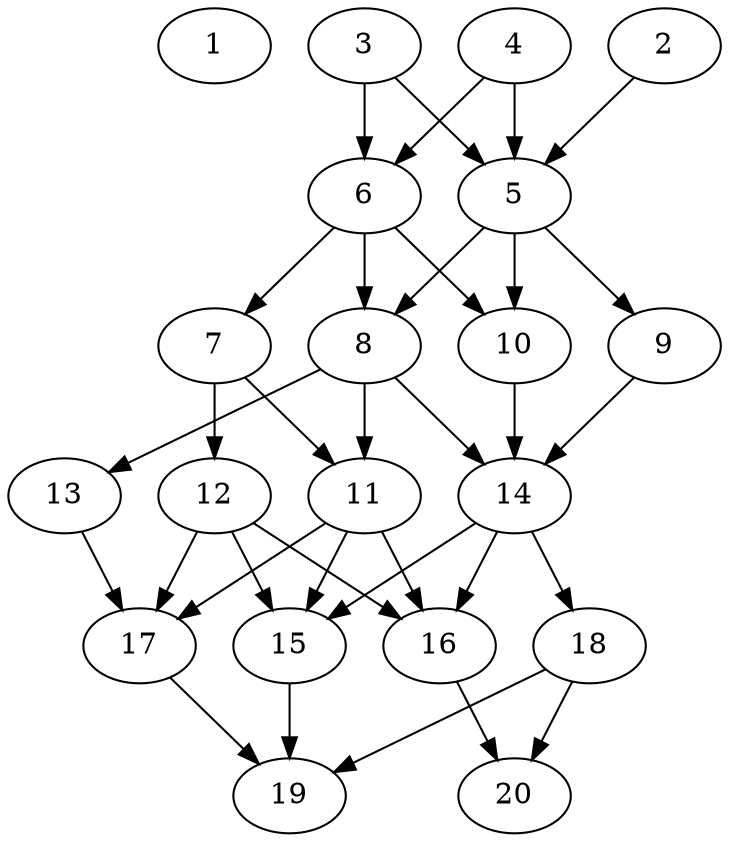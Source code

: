 // DAG automatically generated by daggen at Tue Jul 23 14:27:02 2019
// ./daggen --dot -n 20 --ccr 0.4 --fat 0.5 --regular 0.5 --density 0.7 --mindata 5242880 --maxdata 52428800 
digraph G {
  1 [size="114949120", alpha="0.01", expect_size="45979648"] 
  2 [size="100236800", alpha="0.14", expect_size="40094720"] 
  2 -> 5 [size ="40094720"]
  3 [size="98716160", alpha="0.06", expect_size="39486464"] 
  3 -> 5 [size ="39486464"]
  3 -> 6 [size ="39486464"]
  4 [size="93888000", alpha="0.11", expect_size="37555200"] 
  4 -> 5 [size ="37555200"]
  4 -> 6 [size ="37555200"]
  5 [size="93995520", alpha="0.08", expect_size="37598208"] 
  5 -> 8 [size ="37598208"]
  5 -> 9 [size ="37598208"]
  5 -> 10 [size ="37598208"]
  6 [size="95854080", alpha="0.09", expect_size="38341632"] 
  6 -> 7 [size ="38341632"]
  6 -> 8 [size ="38341632"]
  6 -> 10 [size ="38341632"]
  7 [size="113489920", alpha="0.12", expect_size="45395968"] 
  7 -> 11 [size ="45395968"]
  7 -> 12 [size ="45395968"]
  8 [size="76190720", alpha="0.01", expect_size="30476288"] 
  8 -> 11 [size ="30476288"]
  8 -> 13 [size ="30476288"]
  8 -> 14 [size ="30476288"]
  9 [size="44828160", alpha="0.02", expect_size="17931264"] 
  9 -> 14 [size ="17931264"]
  10 [size="125120000", alpha="0.14", expect_size="50048000"] 
  10 -> 14 [size ="50048000"]
  11 [size="116218880", alpha="0.02", expect_size="46487552"] 
  11 -> 15 [size ="46487552"]
  11 -> 16 [size ="46487552"]
  11 -> 17 [size ="46487552"]
  12 [size="120524800", alpha="0.08", expect_size="48209920"] 
  12 -> 15 [size ="48209920"]
  12 -> 16 [size ="48209920"]
  12 -> 17 [size ="48209920"]
  13 [size="83258880", alpha="0.02", expect_size="33303552"] 
  13 -> 17 [size ="33303552"]
  14 [size="116968960", alpha="0.00", expect_size="46787584"] 
  14 -> 15 [size ="46787584"]
  14 -> 16 [size ="46787584"]
  14 -> 18 [size ="46787584"]
  15 [size="63129600", alpha="0.13", expect_size="25251840"] 
  15 -> 19 [size ="25251840"]
  16 [size="110799360", alpha="0.11", expect_size="44319744"] 
  16 -> 20 [size ="44319744"]
  17 [size="48473600", alpha="0.19", expect_size="19389440"] 
  17 -> 19 [size ="19389440"]
  18 [size="121748480", alpha="0.14", expect_size="48699392"] 
  18 -> 19 [size ="48699392"]
  18 -> 20 [size ="48699392"]
  19 [size="127119360", alpha="0.19", expect_size="50847744"] 
  20 [size="22469120", alpha="0.18", expect_size="8987648"] 
}
